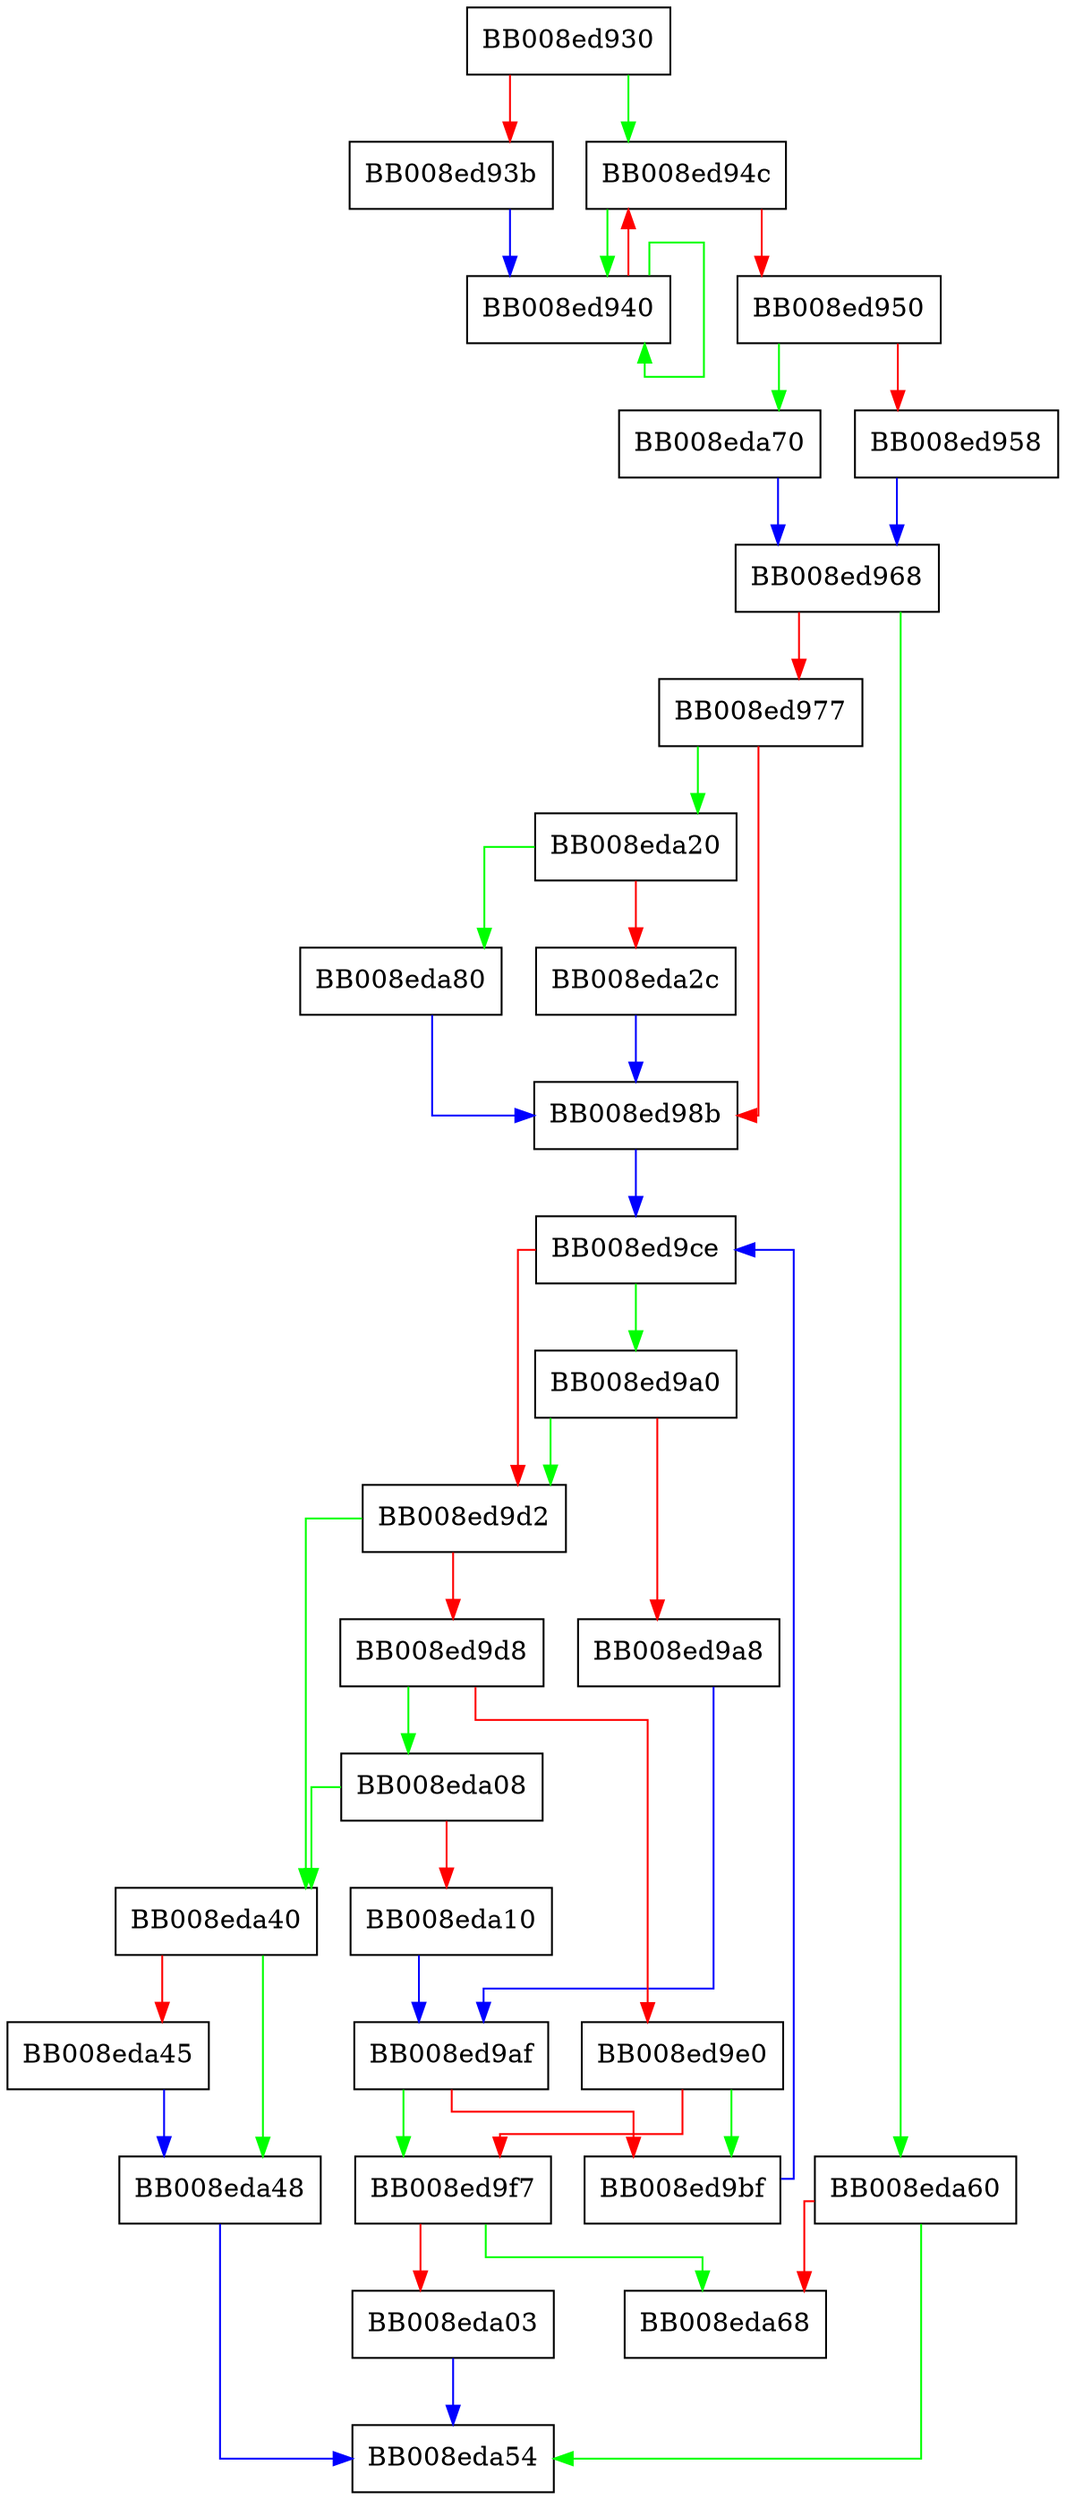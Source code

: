 digraph _dl_strtoul {
  node [shape="box"];
  graph [splines=ortho];
  BB008ed930 -> BB008ed94c [color="green"];
  BB008ed930 -> BB008ed93b [color="red"];
  BB008ed93b -> BB008ed940 [color="blue"];
  BB008ed940 -> BB008ed940 [color="green"];
  BB008ed940 -> BB008ed94c [color="red"];
  BB008ed94c -> BB008ed940 [color="green"];
  BB008ed94c -> BB008ed950 [color="red"];
  BB008ed950 -> BB008eda70 [color="green"];
  BB008ed950 -> BB008ed958 [color="red"];
  BB008ed958 -> BB008ed968 [color="blue"];
  BB008ed968 -> BB008eda60 [color="green"];
  BB008ed968 -> BB008ed977 [color="red"];
  BB008ed977 -> BB008eda20 [color="green"];
  BB008ed977 -> BB008ed98b [color="red"];
  BB008ed98b -> BB008ed9ce [color="blue"];
  BB008ed9a0 -> BB008ed9d2 [color="green"];
  BB008ed9a0 -> BB008ed9a8 [color="red"];
  BB008ed9a8 -> BB008ed9af [color="blue"];
  BB008ed9af -> BB008ed9f7 [color="green"];
  BB008ed9af -> BB008ed9bf [color="red"];
  BB008ed9bf -> BB008ed9ce [color="blue"];
  BB008ed9ce -> BB008ed9a0 [color="green"];
  BB008ed9ce -> BB008ed9d2 [color="red"];
  BB008ed9d2 -> BB008eda40 [color="green"];
  BB008ed9d2 -> BB008ed9d8 [color="red"];
  BB008ed9d8 -> BB008eda08 [color="green"];
  BB008ed9d8 -> BB008ed9e0 [color="red"];
  BB008ed9e0 -> BB008ed9bf [color="green"];
  BB008ed9e0 -> BB008ed9f7 [color="red"];
  BB008ed9f7 -> BB008eda68 [color="green"];
  BB008ed9f7 -> BB008eda03 [color="red"];
  BB008eda03 -> BB008eda54 [color="blue"];
  BB008eda08 -> BB008eda40 [color="green"];
  BB008eda08 -> BB008eda10 [color="red"];
  BB008eda10 -> BB008ed9af [color="blue"];
  BB008eda20 -> BB008eda80 [color="green"];
  BB008eda20 -> BB008eda2c [color="red"];
  BB008eda2c -> BB008ed98b [color="blue"];
  BB008eda40 -> BB008eda48 [color="green"];
  BB008eda40 -> BB008eda45 [color="red"];
  BB008eda45 -> BB008eda48 [color="blue"];
  BB008eda48 -> BB008eda54 [color="blue"];
  BB008eda60 -> BB008eda54 [color="green"];
  BB008eda60 -> BB008eda68 [color="red"];
  BB008eda70 -> BB008ed968 [color="blue"];
  BB008eda80 -> BB008ed98b [color="blue"];
}